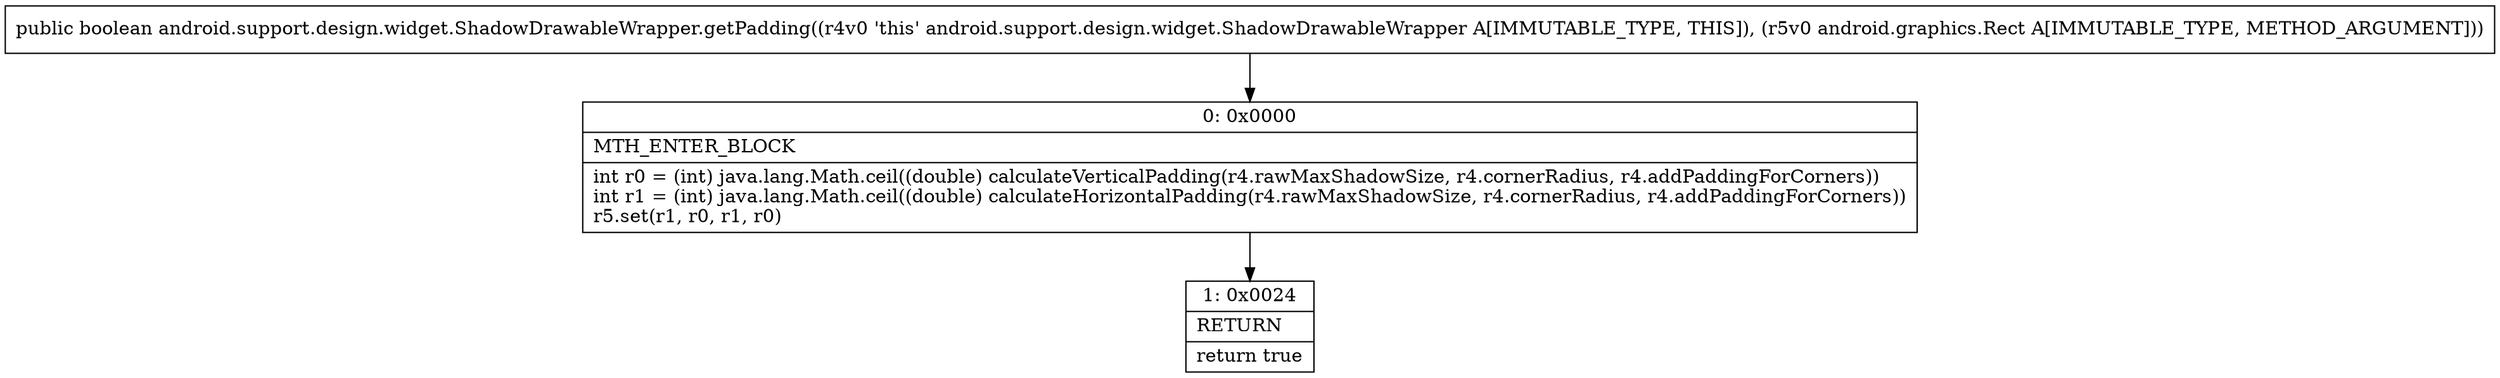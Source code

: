 digraph "CFG forandroid.support.design.widget.ShadowDrawableWrapper.getPadding(Landroid\/graphics\/Rect;)Z" {
Node_0 [shape=record,label="{0\:\ 0x0000|MTH_ENTER_BLOCK\l|int r0 = (int) java.lang.Math.ceil((double) calculateVerticalPadding(r4.rawMaxShadowSize, r4.cornerRadius, r4.addPaddingForCorners))\lint r1 = (int) java.lang.Math.ceil((double) calculateHorizontalPadding(r4.rawMaxShadowSize, r4.cornerRadius, r4.addPaddingForCorners))\lr5.set(r1, r0, r1, r0)\l}"];
Node_1 [shape=record,label="{1\:\ 0x0024|RETURN\l|return true\l}"];
MethodNode[shape=record,label="{public boolean android.support.design.widget.ShadowDrawableWrapper.getPadding((r4v0 'this' android.support.design.widget.ShadowDrawableWrapper A[IMMUTABLE_TYPE, THIS]), (r5v0 android.graphics.Rect A[IMMUTABLE_TYPE, METHOD_ARGUMENT])) }"];
MethodNode -> Node_0;
Node_0 -> Node_1;
}

